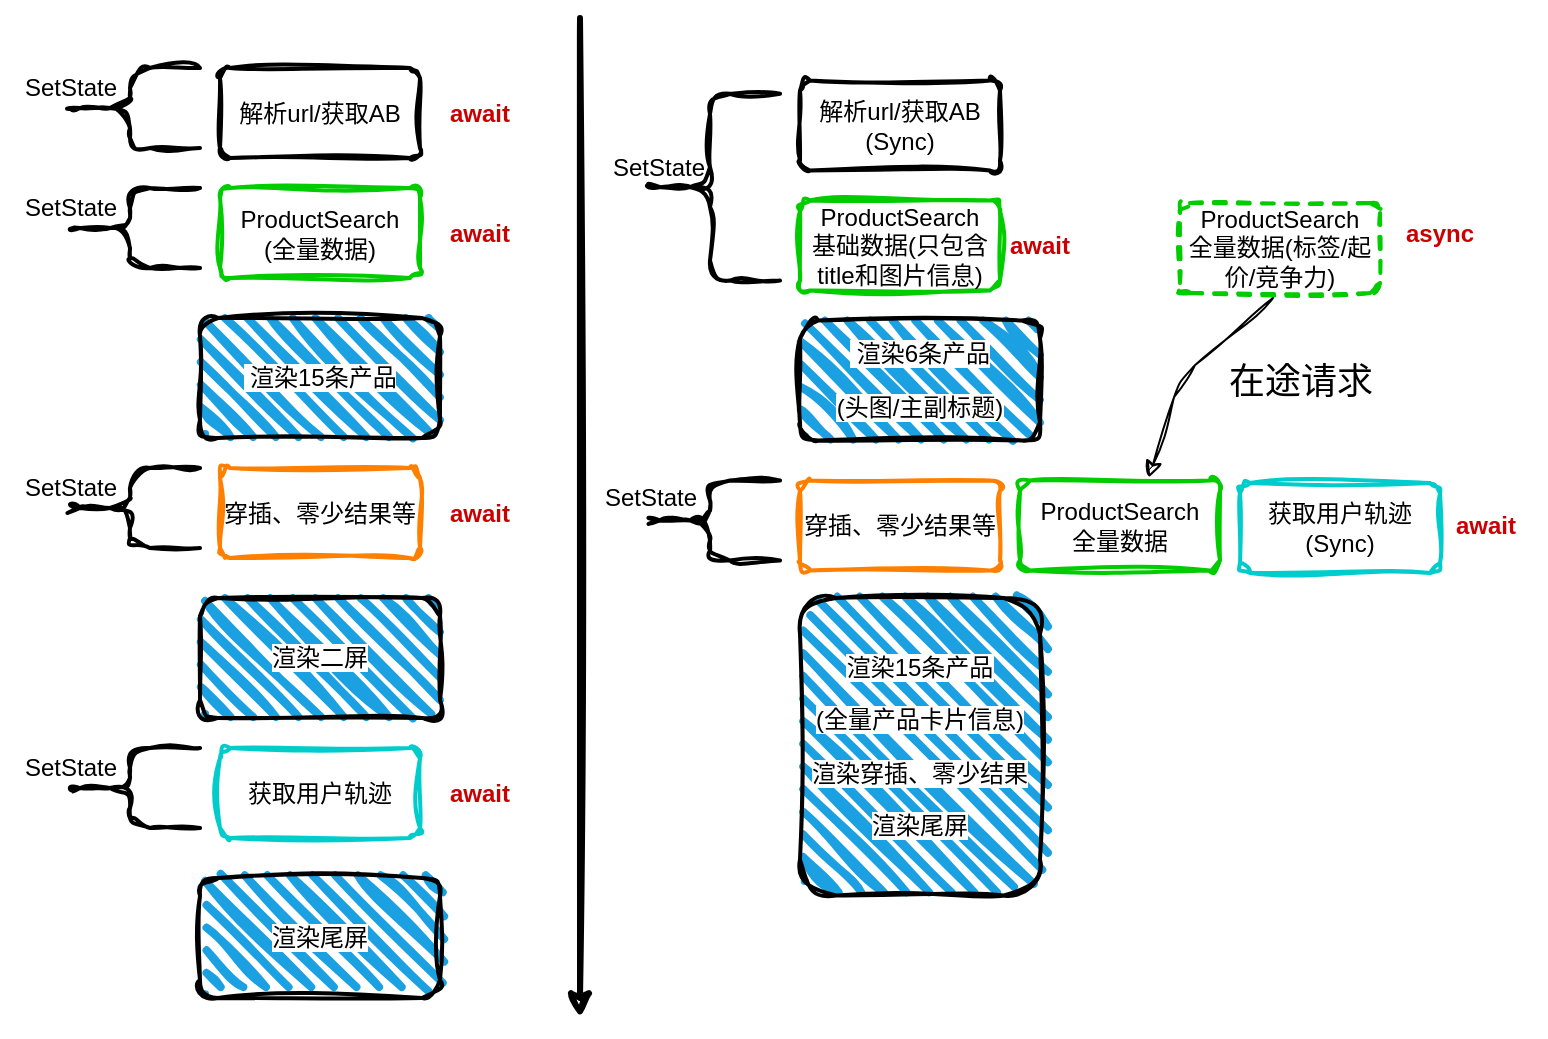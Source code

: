 <mxfile version="20.8.10" type="github">
  <diagram name="第 1 页" id="h7guNUNuEZAvRdEFAoXu">
    <mxGraphModel dx="1106" dy="586" grid="1" gridSize="10" guides="1" tooltips="1" connect="1" arrows="1" fold="1" page="1" pageScale="1" pageWidth="827" pageHeight="1169" math="0" shadow="0">
      <root>
        <mxCell id="0" />
        <mxCell id="1" parent="0" />
        <mxCell id="qU5GhlJ0_iXKbKkcytwh-4" value="" style="endArrow=classic;html=1;rounded=1;sketch=1;curveFitting=1;jiggle=2;strokeWidth=3;" parent="1" edge="1">
          <mxGeometry width="50" height="50" relative="1" as="geometry">
            <mxPoint x="330" y="80" as="sourcePoint" />
            <mxPoint x="330" y="580" as="targetPoint" />
          </mxGeometry>
        </mxCell>
        <mxCell id="qU5GhlJ0_iXKbKkcytwh-8" value="&lt;p style=&quot;line-height: 120%;&quot;&gt;&lt;span style=&quot;background-color: rgb(255, 255, 255);&quot;&gt;&amp;nbsp;渲染15条产品&lt;/span&gt;&lt;/p&gt;" style="rounded=1;whiteSpace=wrap;html=1;strokeWidth=2;fillWeight=4;hachureGap=8;hachureAngle=45;fillColor=#1ba1e2;sketch=1;curveFitting=1;jiggle=2;" parent="1" vertex="1">
          <mxGeometry x="140" y="230" width="120" height="60" as="geometry" />
        </mxCell>
        <mxCell id="qU5GhlJ0_iXKbKkcytwh-9" value="&lt;p style=&quot;line-height: 120%;&quot;&gt;&lt;span style=&quot;background-color: rgb(255, 255, 255);&quot;&gt;渲染二屏&lt;/span&gt;&lt;/p&gt;" style="rounded=1;whiteSpace=wrap;html=1;strokeWidth=2;fillWeight=4;hachureGap=8;hachureAngle=45;fillColor=#1ba1e2;sketch=1;curveFitting=1;jiggle=2;" parent="1" vertex="1">
          <mxGeometry x="140" y="370" width="120" height="60" as="geometry" />
        </mxCell>
        <mxCell id="qU5GhlJ0_iXKbKkcytwh-16" value="解析url/获取AB" style="rounded=1;absoluteArcSize=1;html=1;arcSize=10;whiteSpace=wrap;points=[];strokeColor=inherit;fillColor=inherit;fillWeight=4;hachureGap=8;hachureAngle=45;strokeWidth=2;fontFamily=Helvetica;fontSize=12;fontColor=default;sketch=1;curveFitting=1;jiggle=2;" parent="1" vertex="1">
          <mxGeometry x="150" y="105" width="100" height="45" as="geometry" />
        </mxCell>
        <mxCell id="qU5GhlJ0_iXKbKkcytwh-21" value="" style="group;rounded=1;sketch=1;curveFitting=1;jiggle=2;" parent="1" vertex="1" connectable="0">
          <mxGeometry x="40" y="100" width="100" height="45" as="geometry" />
        </mxCell>
        <mxCell id="qU5GhlJ0_iXKbKkcytwh-13" value="" style="shape=curlyBracket;whiteSpace=wrap;html=1;rounded=1;labelPosition=left;verticalLabelPosition=middle;align=right;verticalAlign=middle;fillWeight=4;hachureGap=8;hachureAngle=45;strokeColor=default;strokeWidth=2;fontFamily=Helvetica;fontSize=12;fontColor=default;fillColor=#1ba1e2;size=0.5;sketch=1;curveFitting=1;jiggle=2;" parent="qU5GhlJ0_iXKbKkcytwh-21" vertex="1">
          <mxGeometry x="30" y="5" width="70" height="40" as="geometry" />
        </mxCell>
        <mxCell id="qU5GhlJ0_iXKbKkcytwh-20" value="SetState&lt;br&gt;" style="text;html=1;align=center;verticalAlign=middle;resizable=0;points=[];autosize=1;strokeColor=none;fillColor=none;fontSize=12;fontFamily=Helvetica;fontColor=default;rounded=1;sketch=1;curveFitting=1;jiggle=2;" parent="qU5GhlJ0_iXKbKkcytwh-21" vertex="1">
          <mxGeometry width="70" height="30" as="geometry" />
        </mxCell>
        <UserObject label="await" placeholders="1" name="Variable" id="qU5GhlJ0_iXKbKkcytwh-22">
          <mxCell style="text;html=1;strokeColor=none;fillColor=none;align=center;verticalAlign=middle;whiteSpace=wrap;overflow=hidden;fontSize=12;fontFamily=Helvetica;fontColor=#CC0000;fontStyle=1;labelBackgroundColor=none;rounded=1;sketch=1;curveFitting=1;jiggle=2;" parent="1" vertex="1">
            <mxGeometry x="250" y="111.25" width="60" height="32.5" as="geometry" />
          </mxCell>
        </UserObject>
        <mxCell id="qU5GhlJ0_iXKbKkcytwh-26" value="ProductSearch&lt;br&gt;(全量数据)" style="rounded=1;absoluteArcSize=1;html=1;arcSize=10;whiteSpace=wrap;points=[];strokeColor=#00CC00;fillColor=inherit;fillWeight=4;hachureGap=8;hachureAngle=45;strokeWidth=2;fontFamily=Helvetica;fontSize=12;fontColor=default;shadow=0;glass=0;sketch=1;curveFitting=1;jiggle=2;" parent="1" vertex="1">
          <mxGeometry x="150" y="165" width="100" height="45" as="geometry" />
        </mxCell>
        <mxCell id="qU5GhlJ0_iXKbKkcytwh-27" value="" style="group;rounded=1;sketch=1;curveFitting=1;jiggle=2;" parent="1" vertex="1" connectable="0">
          <mxGeometry x="40" y="160" width="100" height="45" as="geometry" />
        </mxCell>
        <mxCell id="qU5GhlJ0_iXKbKkcytwh-28" value="" style="shape=curlyBracket;whiteSpace=wrap;html=1;rounded=1;labelPosition=left;verticalLabelPosition=middle;align=right;verticalAlign=middle;fillWeight=4;hachureGap=8;hachureAngle=45;strokeColor=default;strokeWidth=2;fontFamily=Helvetica;fontSize=12;fontColor=default;fillColor=#1ba1e2;size=0.5;sketch=1;curveFitting=1;jiggle=2;" parent="qU5GhlJ0_iXKbKkcytwh-27" vertex="1">
          <mxGeometry x="30" y="5" width="70" height="40" as="geometry" />
        </mxCell>
        <mxCell id="qU5GhlJ0_iXKbKkcytwh-29" value="SetState&lt;br&gt;" style="text;html=1;align=center;verticalAlign=middle;resizable=0;points=[];autosize=1;strokeColor=none;fillColor=none;fontSize=12;fontFamily=Helvetica;fontColor=default;rounded=1;sketch=1;curveFitting=1;jiggle=2;" parent="qU5GhlJ0_iXKbKkcytwh-27" vertex="1">
          <mxGeometry width="70" height="30" as="geometry" />
        </mxCell>
        <UserObject label="await" placeholders="1" name="Variable" id="qU5GhlJ0_iXKbKkcytwh-30">
          <mxCell style="text;html=1;strokeColor=none;fillColor=none;align=center;verticalAlign=middle;whiteSpace=wrap;overflow=hidden;fontSize=12;fontFamily=Helvetica;fontColor=#CC0000;fontStyle=1;labelBackgroundColor=none;rounded=1;sketch=1;curveFitting=1;jiggle=2;" parent="1" vertex="1">
            <mxGeometry x="250" y="171.25" width="60" height="32.5" as="geometry" />
          </mxCell>
        </UserObject>
        <mxCell id="qU5GhlJ0_iXKbKkcytwh-31" value="穿插、零少结果等" style="rounded=1;absoluteArcSize=1;html=1;arcSize=10;whiteSpace=wrap;points=[];strokeColor=#FF8000;fillColor=inherit;fillWeight=4;hachureGap=8;hachureAngle=45;strokeWidth=2;fontFamily=Helvetica;fontSize=12;fontColor=default;shadow=0;glass=0;sketch=1;curveFitting=1;jiggle=2;" parent="1" vertex="1">
          <mxGeometry x="150" y="305" width="100" height="45" as="geometry" />
        </mxCell>
        <mxCell id="qU5GhlJ0_iXKbKkcytwh-32" value="" style="group;rounded=1;sketch=1;curveFitting=1;jiggle=2;" parent="1" vertex="1" connectable="0">
          <mxGeometry x="40" y="300" width="100" height="45" as="geometry" />
        </mxCell>
        <mxCell id="qU5GhlJ0_iXKbKkcytwh-33" value="" style="shape=curlyBracket;whiteSpace=wrap;html=1;rounded=1;labelPosition=left;verticalLabelPosition=middle;align=right;verticalAlign=middle;fillWeight=4;hachureGap=8;hachureAngle=45;strokeColor=default;strokeWidth=2;fontFamily=Helvetica;fontSize=12;fontColor=default;fillColor=#1ba1e2;size=0.5;sketch=1;curveFitting=1;jiggle=2;" parent="qU5GhlJ0_iXKbKkcytwh-32" vertex="1">
          <mxGeometry x="30" y="5" width="70" height="40" as="geometry" />
        </mxCell>
        <mxCell id="qU5GhlJ0_iXKbKkcytwh-34" value="SetState&lt;br&gt;" style="text;html=1;align=center;verticalAlign=middle;resizable=0;points=[];autosize=1;strokeColor=none;fillColor=none;fontSize=12;fontFamily=Helvetica;fontColor=default;rounded=1;sketch=1;curveFitting=1;jiggle=2;" parent="qU5GhlJ0_iXKbKkcytwh-32" vertex="1">
          <mxGeometry width="70" height="30" as="geometry" />
        </mxCell>
        <UserObject label="await" placeholders="1" name="Variable" id="qU5GhlJ0_iXKbKkcytwh-35">
          <mxCell style="text;html=1;strokeColor=none;fillColor=none;align=center;verticalAlign=middle;whiteSpace=wrap;overflow=hidden;fontSize=12;fontFamily=Helvetica;fontColor=#CC0000;fontStyle=1;labelBackgroundColor=none;rounded=1;sketch=1;curveFitting=1;jiggle=2;" parent="1" vertex="1">
            <mxGeometry x="250" y="311.25" width="60" height="32.5" as="geometry" />
          </mxCell>
        </UserObject>
        <mxCell id="qU5GhlJ0_iXKbKkcytwh-36" value="获取用户轨迹" style="rounded=1;absoluteArcSize=1;html=1;arcSize=10;whiteSpace=wrap;points=[];strokeColor=#00CCCC;fillColor=inherit;fillWeight=4;hachureGap=8;hachureAngle=45;strokeWidth=2;fontFamily=Helvetica;fontSize=12;fontColor=default;shadow=0;glass=0;sketch=1;curveFitting=1;jiggle=2;" parent="1" vertex="1">
          <mxGeometry x="150" y="445" width="100" height="45" as="geometry" />
        </mxCell>
        <mxCell id="qU5GhlJ0_iXKbKkcytwh-37" value="" style="group;rounded=1;sketch=1;curveFitting=1;jiggle=2;" parent="1" vertex="1" connectable="0">
          <mxGeometry x="40" y="440" width="100" height="45" as="geometry" />
        </mxCell>
        <mxCell id="qU5GhlJ0_iXKbKkcytwh-38" value="" style="shape=curlyBracket;whiteSpace=wrap;html=1;rounded=1;labelPosition=left;verticalLabelPosition=middle;align=right;verticalAlign=middle;fillWeight=4;hachureGap=8;hachureAngle=45;strokeColor=default;strokeWidth=2;fontFamily=Helvetica;fontSize=12;fontColor=default;fillColor=#1ba1e2;size=0.5;sketch=1;curveFitting=1;jiggle=2;" parent="qU5GhlJ0_iXKbKkcytwh-37" vertex="1">
          <mxGeometry x="30" y="5" width="70" height="40" as="geometry" />
        </mxCell>
        <mxCell id="qU5GhlJ0_iXKbKkcytwh-39" value="SetState&lt;br&gt;" style="text;html=1;align=center;verticalAlign=middle;resizable=0;points=[];autosize=1;strokeColor=none;fillColor=none;fontSize=12;fontFamily=Helvetica;fontColor=default;rounded=1;sketch=1;curveFitting=1;jiggle=2;" parent="qU5GhlJ0_iXKbKkcytwh-37" vertex="1">
          <mxGeometry width="70" height="30" as="geometry" />
        </mxCell>
        <UserObject label="await" placeholders="1" name="Variable" id="qU5GhlJ0_iXKbKkcytwh-40">
          <mxCell style="text;html=1;strokeColor=none;fillColor=none;align=center;verticalAlign=middle;whiteSpace=wrap;overflow=hidden;fontSize=12;fontFamily=Helvetica;fontColor=#CC0000;fontStyle=1;labelBackgroundColor=none;rounded=1;sketch=1;curveFitting=1;jiggle=2;" parent="1" vertex="1">
            <mxGeometry x="250" y="451.25" width="60" height="32.5" as="geometry" />
          </mxCell>
        </UserObject>
        <mxCell id="qU5GhlJ0_iXKbKkcytwh-41" value="&lt;span style=&quot;background-color: rgb(255, 255, 255);&quot;&gt;渲染尾屏&lt;/span&gt;" style="rounded=1;whiteSpace=wrap;html=1;strokeWidth=2;fillWeight=4;hachureGap=8;hachureAngle=45;fillColor=#1ba1e2;sketch=1;curveFitting=1;jiggle=2;" parent="1" vertex="1">
          <mxGeometry x="140" y="510" width="120" height="60" as="geometry" />
        </mxCell>
        <mxCell id="q4ey1tj-G2VjlWOxj3wE-4" value="&lt;p style=&quot;line-height: 120%;&quot;&gt;&lt;span style=&quot;background-color: rgb(255, 255, 255);&quot;&gt;&amp;nbsp;渲染6条产品&lt;/span&gt;&lt;/p&gt;&lt;p style=&quot;line-height: 120%;&quot;&gt;&lt;span style=&quot;background-color: rgb(255, 255, 255);&quot;&gt;(头图/主副标题)&lt;/span&gt;&lt;/p&gt;" style="rounded=1;whiteSpace=wrap;html=1;strokeWidth=2;fillWeight=4;hachureGap=8;hachureAngle=45;fillColor=#1ba1e2;sketch=1;curveFitting=1;jiggle=2;" vertex="1" parent="1">
          <mxGeometry x="440" y="231.25" width="120" height="60" as="geometry" />
        </mxCell>
        <mxCell id="q4ey1tj-G2VjlWOxj3wE-5" value="&lt;p style=&quot;line-height: 120%;&quot;&gt;&lt;span style=&quot;background-color: rgb(255, 255, 255);&quot;&gt;渲染15条产品&lt;/span&gt;&lt;/p&gt;&lt;p style=&quot;line-height: 120%;&quot;&gt;&lt;span style=&quot;background-color: rgb(255, 255, 255);&quot;&gt;(全量产品卡片信息)&lt;/span&gt;&lt;/p&gt;&lt;p style=&quot;line-height: 120%;&quot;&gt;&lt;span style=&quot;background-color: rgb(255, 255, 255);&quot;&gt;渲染穿插、零少结果&lt;/span&gt;&lt;/p&gt;&lt;p style=&quot;line-height: 120%;&quot;&gt;&lt;span style=&quot;background-color: rgb(255, 255, 255);&quot;&gt;渲染尾屏&lt;/span&gt;&lt;/p&gt;" style="rounded=1;whiteSpace=wrap;html=1;strokeWidth=2;fillWeight=4;hachureGap=8;hachureAngle=45;fillColor=#1ba1e2;sketch=1;curveFitting=1;jiggle=2;" vertex="1" parent="1">
          <mxGeometry x="440" y="370" width="120" height="148.75" as="geometry" />
        </mxCell>
        <mxCell id="q4ey1tj-G2VjlWOxj3wE-6" value="解析url/获取AB&lt;br&gt;(Sync)" style="rounded=1;absoluteArcSize=1;html=1;arcSize=10;whiteSpace=wrap;points=[];strokeColor=inherit;fillColor=inherit;fillWeight=4;hachureGap=8;hachureAngle=45;strokeWidth=2;fontFamily=Helvetica;fontSize=12;fontColor=default;sketch=1;curveFitting=1;jiggle=2;" vertex="1" parent="1">
          <mxGeometry x="440" y="111.25" width="100" height="45" as="geometry" />
        </mxCell>
        <mxCell id="q4ey1tj-G2VjlWOxj3wE-7" value="" style="group;rounded=1;sketch=1;curveFitting=1;jiggle=2;" vertex="1" connectable="0" parent="1">
          <mxGeometry x="340" y="105" width="100" height="105" as="geometry" />
        </mxCell>
        <mxCell id="q4ey1tj-G2VjlWOxj3wE-8" value="" style="shape=curlyBracket;whiteSpace=wrap;html=1;rounded=1;labelPosition=left;verticalLabelPosition=middle;align=right;verticalAlign=middle;fillWeight=4;hachureGap=8;hachureAngle=45;strokeColor=default;strokeWidth=2;fontFamily=Helvetica;fontSize=12;fontColor=default;fillColor=#1ba1e2;size=0.5;sketch=1;curveFitting=1;jiggle=2;" vertex="1" parent="q4ey1tj-G2VjlWOxj3wE-7">
          <mxGeometry x="20" y="12.917" width="70" height="93.333" as="geometry" />
        </mxCell>
        <mxCell id="q4ey1tj-G2VjlWOxj3wE-9" value="SetState&lt;br&gt;" style="text;html=1;align=center;verticalAlign=middle;resizable=0;points=[];autosize=1;strokeColor=none;fillColor=none;fontSize=12;fontFamily=Helvetica;fontColor=default;rounded=1;sketch=1;curveFitting=1;jiggle=2;" vertex="1" parent="q4ey1tj-G2VjlWOxj3wE-7">
          <mxGeometry x="-6" y="35" width="70" height="30" as="geometry" />
        </mxCell>
        <mxCell id="q4ey1tj-G2VjlWOxj3wE-11" value="ProductSearch&lt;br&gt;基础数据(只包含title和图片信息)" style="rounded=1;absoluteArcSize=1;html=1;arcSize=10;whiteSpace=wrap;points=[];strokeColor=#00CC00;fillColor=inherit;fillWeight=4;hachureGap=8;hachureAngle=45;strokeWidth=2;fontFamily=Helvetica;fontSize=12;fontColor=default;shadow=0;glass=0;sketch=1;curveFitting=1;jiggle=2;" vertex="1" parent="1">
          <mxGeometry x="440" y="171.25" width="100" height="45" as="geometry" />
        </mxCell>
        <UserObject label="await" placeholders="1" name="Variable" id="q4ey1tj-G2VjlWOxj3wE-15">
          <mxCell style="text;html=1;strokeColor=none;fillColor=none;align=center;verticalAlign=middle;whiteSpace=wrap;overflow=hidden;fontSize=12;fontFamily=Helvetica;fontColor=#CC0000;fontStyle=1;labelBackgroundColor=none;rounded=1;sketch=1;curveFitting=1;jiggle=2;" vertex="1" parent="1">
            <mxGeometry x="530" y="177.5" width="60" height="32.5" as="geometry" />
          </mxCell>
        </UserObject>
        <mxCell id="q4ey1tj-G2VjlWOxj3wE-16" value="穿插、零少结果等" style="rounded=1;absoluteArcSize=1;html=1;arcSize=10;whiteSpace=wrap;points=[];strokeColor=#FF8000;fillColor=inherit;fillWeight=4;hachureGap=8;hachureAngle=45;strokeWidth=2;fontFamily=Helvetica;fontSize=12;fontColor=default;shadow=0;glass=0;sketch=1;curveFitting=1;jiggle=2;" vertex="1" parent="1">
          <mxGeometry x="440" y="311.25" width="100" height="45" as="geometry" />
        </mxCell>
        <mxCell id="q4ey1tj-G2VjlWOxj3wE-17" value="" style="group;rounded=1;sketch=1;curveFitting=1;jiggle=2;" vertex="1" connectable="0" parent="1">
          <mxGeometry x="340" y="305" width="100" height="45" as="geometry" />
        </mxCell>
        <mxCell id="q4ey1tj-G2VjlWOxj3wE-18" value="" style="shape=curlyBracket;whiteSpace=wrap;html=1;rounded=1;labelPosition=left;verticalLabelPosition=middle;align=right;verticalAlign=middle;fillWeight=4;hachureGap=8;hachureAngle=45;strokeColor=default;strokeWidth=2;fontFamily=Helvetica;fontSize=12;fontColor=default;fillColor=#1ba1e2;size=0.5;sketch=1;curveFitting=1;jiggle=2;" vertex="1" parent="q4ey1tj-G2VjlWOxj3wE-17">
          <mxGeometry x="20" y="6.25" width="70" height="40" as="geometry" />
        </mxCell>
        <mxCell id="q4ey1tj-G2VjlWOxj3wE-19" value="SetState&lt;br&gt;" style="text;html=1;align=center;verticalAlign=middle;resizable=0;points=[];autosize=1;strokeColor=none;fillColor=none;fontSize=12;fontFamily=Helvetica;fontColor=default;rounded=1;sketch=1;curveFitting=1;jiggle=2;" vertex="1" parent="q4ey1tj-G2VjlWOxj3wE-17">
          <mxGeometry x="-10" width="70" height="30" as="geometry" />
        </mxCell>
        <mxCell id="q4ey1tj-G2VjlWOxj3wE-21" value="获取用户轨迹&lt;br&gt;(Sync)" style="rounded=1;absoluteArcSize=1;html=1;arcSize=10;whiteSpace=wrap;points=[];strokeColor=#00CCCC;fillColor=inherit;fillWeight=4;hachureGap=8;hachureAngle=45;strokeWidth=2;fontFamily=Helvetica;fontSize=12;fontColor=default;shadow=0;glass=0;sketch=1;curveFitting=1;jiggle=2;" vertex="1" parent="1">
          <mxGeometry x="660" y="312.5" width="100" height="45" as="geometry" />
        </mxCell>
        <mxCell id="q4ey1tj-G2VjlWOxj3wE-27" value="ProductSearch&lt;br&gt;全量数据(标签/起价/竞争力)" style="rounded=1;absoluteArcSize=1;html=1;arcSize=10;whiteSpace=wrap;points=[];strokeColor=#00CC00;fillColor=inherit;fillWeight=4;hachureGap=8;hachureAngle=45;strokeWidth=2;fontFamily=Helvetica;fontSize=12;fontColor=default;shadow=0;glass=0;sketch=1;curveFitting=1;jiggle=2;dashed=1;" vertex="1" parent="1">
          <mxGeometry x="630" y="172.5" width="100" height="45" as="geometry" />
        </mxCell>
        <mxCell id="q4ey1tj-G2VjlWOxj3wE-28" value="ProductSearch&lt;br&gt;全量数据" style="rounded=1;absoluteArcSize=1;html=1;arcSize=10;whiteSpace=wrap;points=[];strokeColor=#00CC00;fillColor=inherit;fillWeight=4;hachureGap=8;hachureAngle=45;strokeWidth=2;fontFamily=Helvetica;fontSize=12;fontColor=default;shadow=0;glass=0;sketch=1;curveFitting=1;jiggle=2;labelBorderColor=none;labelBackgroundColor=none;" vertex="1" parent="1">
          <mxGeometry x="550" y="311.25" width="100" height="45" as="geometry" />
        </mxCell>
        <mxCell id="q4ey1tj-G2VjlWOxj3wE-31" value="" style="endArrow=classic;html=1;rounded=1;sketch=1;hachureGap=4;jiggle=2;curveFitting=1;fontFamily=Architects Daughter;fontSource=https%3A%2F%2Ffonts.googleapis.com%2Fcss%3Ffamily%3DArchitects%2BDaughter;fontSize=16;fontColor=default;entryX=0.645;entryY=-0.033;entryDx=0;entryDy=0;entryPerimeter=0;exitX=0.465;exitY=1.056;exitDx=0;exitDy=0;exitPerimeter=0;" edge="1" parent="1" source="q4ey1tj-G2VjlWOxj3wE-27" target="q4ey1tj-G2VjlWOxj3wE-28">
          <mxGeometry relative="1" as="geometry">
            <mxPoint x="610" y="216.25" as="sourcePoint" />
            <mxPoint x="710" y="216.25" as="targetPoint" />
            <Array as="points">
              <mxPoint x="630" y="260" />
            </Array>
          </mxGeometry>
        </mxCell>
        <mxCell id="q4ey1tj-G2VjlWOxj3wE-34" value="&lt;font face=&quot;Lucida Console&quot; style=&quot;font-size: 18px;&quot;&gt;在途请求&lt;/font&gt;" style="text;html=1;align=center;verticalAlign=middle;resizable=0;points=[];autosize=1;strokeColor=none;fillColor=none;fontSize=20;fontFamily=Architects Daughter;fontColor=default;" vertex="1" parent="1">
          <mxGeometry x="640" y="241.25" width="100" height="40" as="geometry" />
        </mxCell>
        <UserObject label="async" placeholders="1" name="Variable" id="q4ey1tj-G2VjlWOxj3wE-36">
          <mxCell style="text;html=1;strokeColor=none;fillColor=none;align=center;verticalAlign=middle;whiteSpace=wrap;overflow=hidden;fontSize=12;fontFamily=Helvetica;fontColor=#CC0000;fontStyle=1;labelBackgroundColor=none;rounded=1;sketch=1;curveFitting=1;jiggle=2;" vertex="1" parent="1">
            <mxGeometry x="730" y="171.25" width="60" height="32.5" as="geometry" />
          </mxCell>
        </UserObject>
        <UserObject label="await" placeholders="1" name="Variable" id="q4ey1tj-G2VjlWOxj3wE-37">
          <mxCell style="text;html=1;strokeColor=none;fillColor=none;align=center;verticalAlign=middle;whiteSpace=wrap;overflow=hidden;fontSize=12;fontFamily=Helvetica;fontColor=#CC0000;fontStyle=1;labelBackgroundColor=none;rounded=1;sketch=1;curveFitting=1;jiggle=2;" vertex="1" parent="1">
            <mxGeometry x="753" y="317.5" width="60" height="32.5" as="geometry" />
          </mxCell>
        </UserObject>
      </root>
    </mxGraphModel>
  </diagram>
</mxfile>
